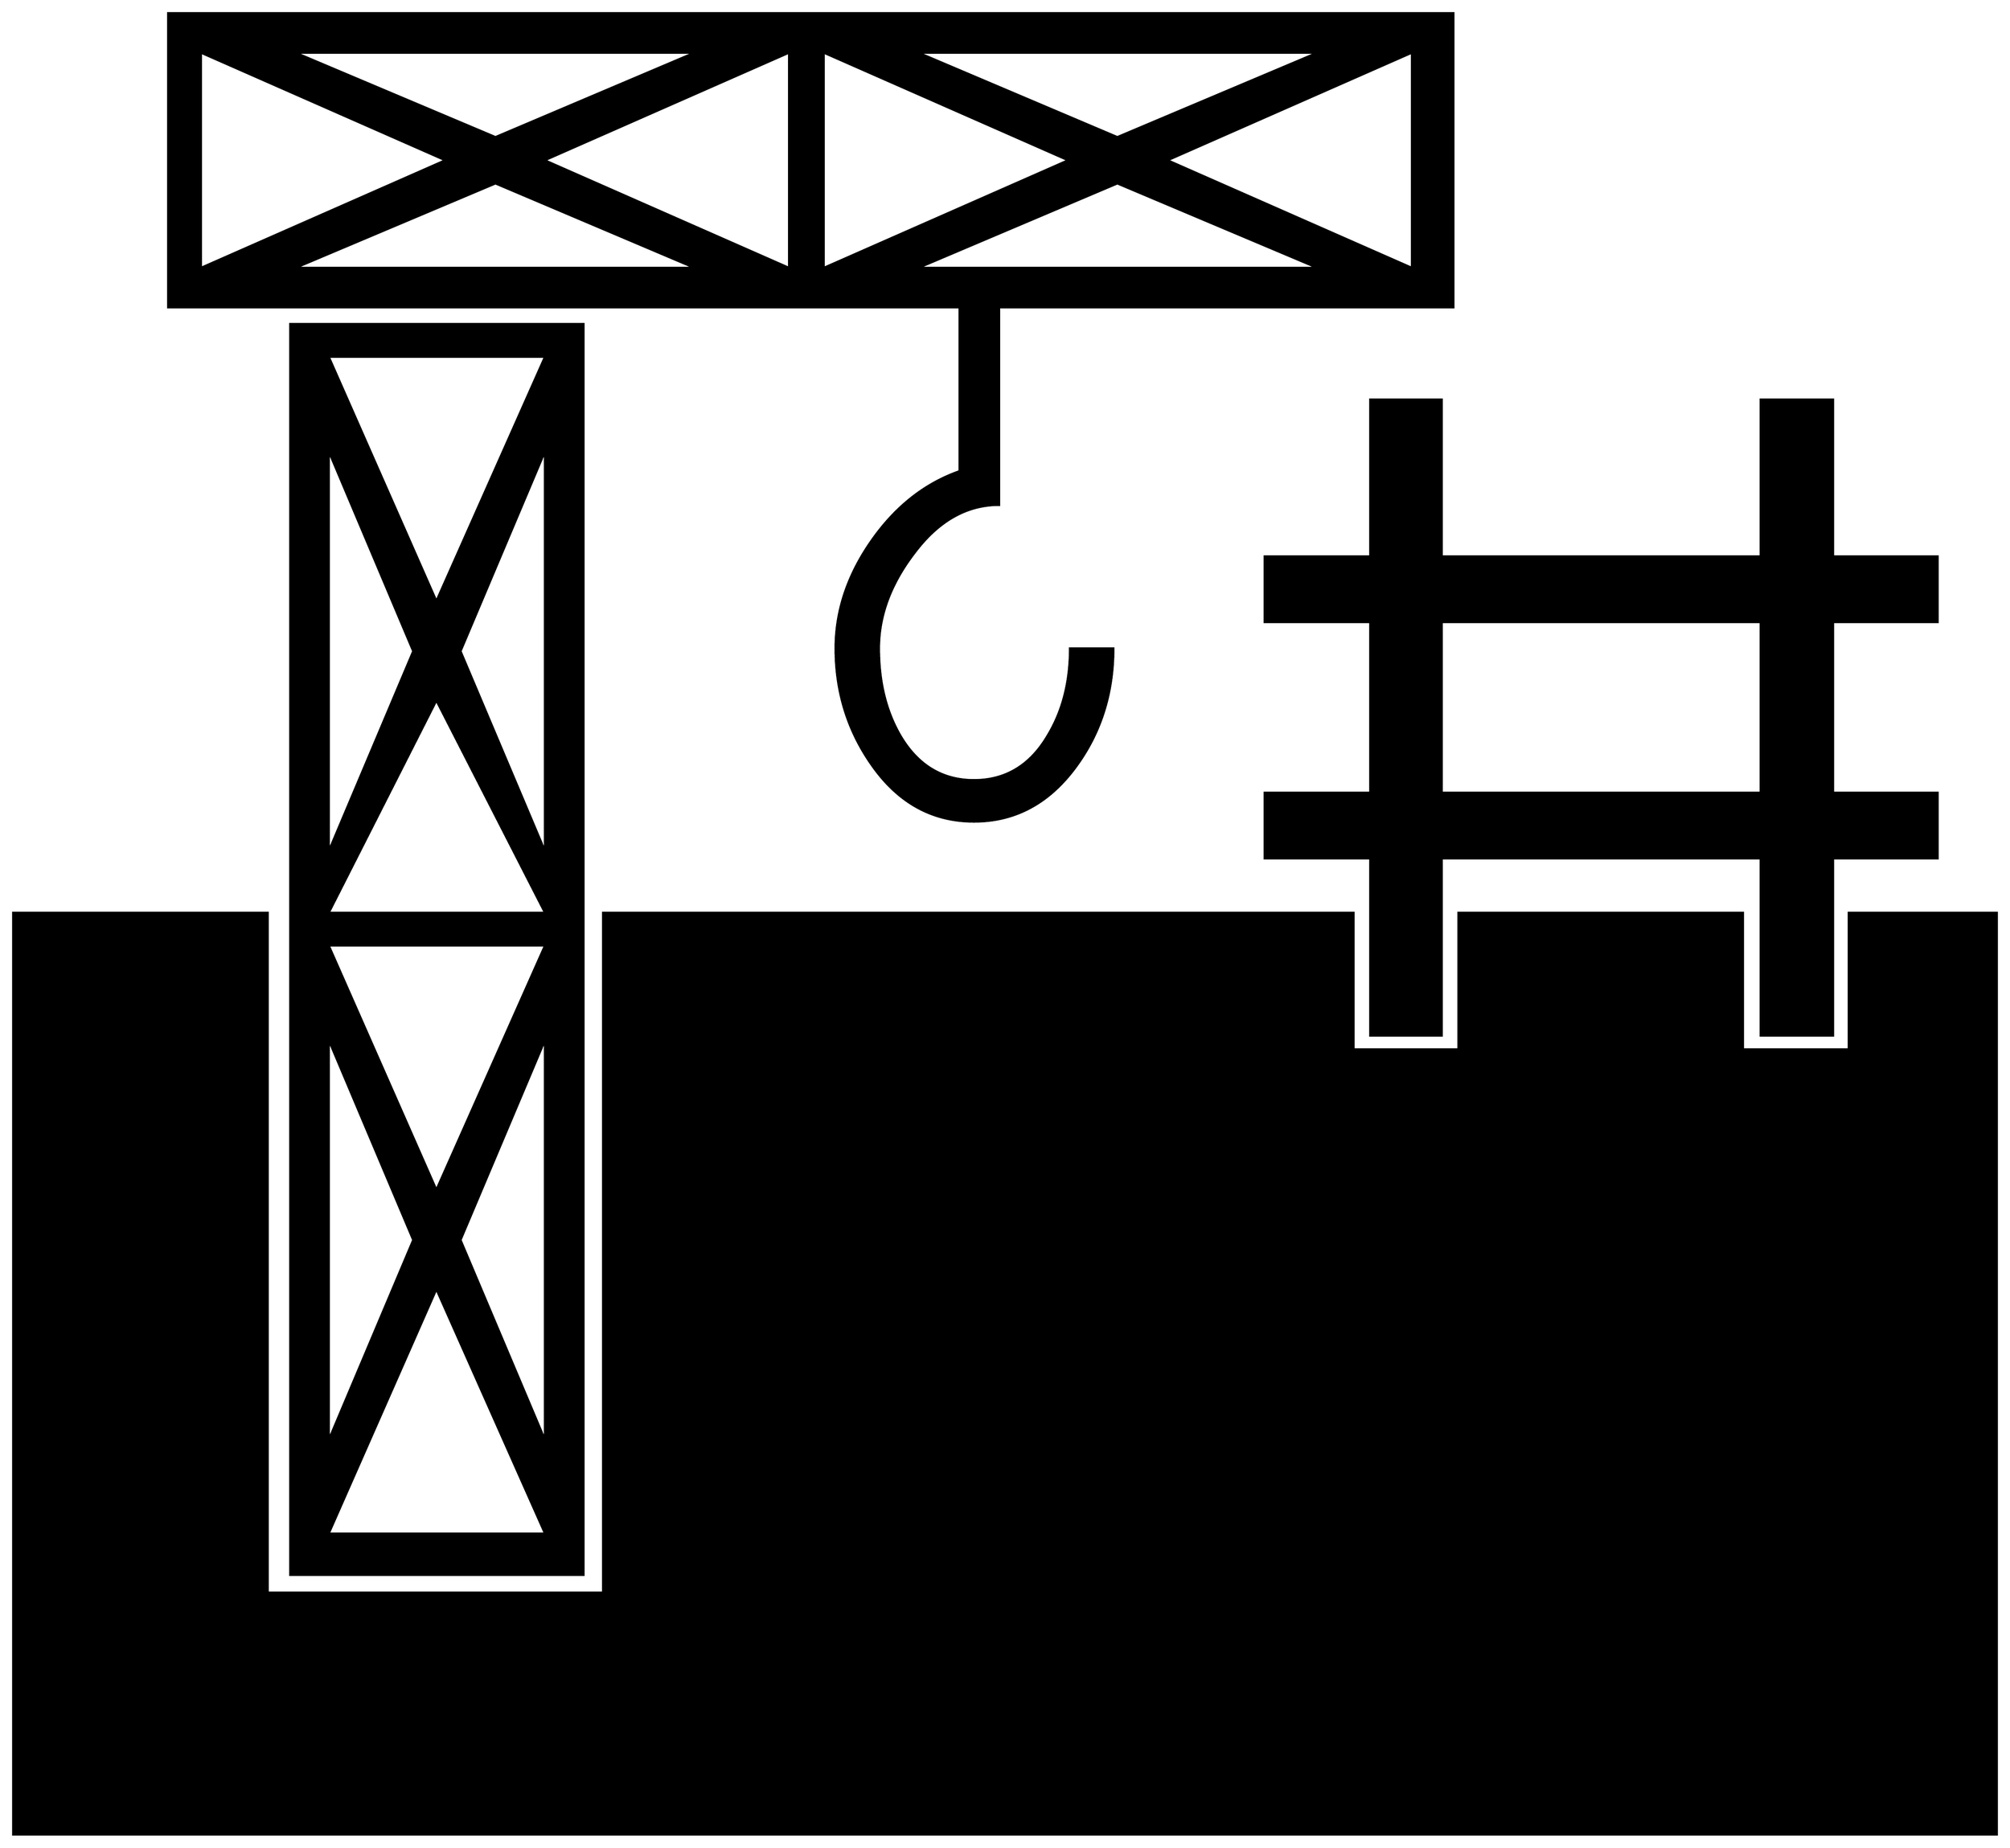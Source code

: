 


\begin{tikzpicture}[y=0.80pt, x=0.80pt, yscale=-1.0, xscale=1.0, inner sep=0pt, outer sep=0pt]
\begin{scope}[shift={(100.0,1622.0)},nonzero rule]
  \path[draw=.,fill=.,line width=1.600pt] (1987.0,-566.0) --
    (1879.0,-566.0) -- (1879.0,-383.0) -- (1804.0,-383.0) --
    (1804.0,-566.0) -- (1475.0,-566.0) -- (1475.0,-383.0) --
    (1401.0,-383.0) -- (1401.0,-566.0) -- (1292.0,-566.0) --
    (1292.0,-634.0) -- (1401.0,-634.0) -- (1401.0,-810.0) --
    (1292.0,-810.0) -- (1292.0,-878.0) -- (1401.0,-878.0) --
    (1401.0,-1040.0) -- (1475.0,-1040.0) -- (1475.0,-878.0) --
    (1804.0,-878.0) -- (1804.0,-1040.0) -- (1879.0,-1040.0) --
    (1879.0,-878.0) -- (1987.0,-878.0) -- (1987.0,-810.0) --
    (1879.0,-810.0) -- (1879.0,-634.0) -- (1987.0,-634.0) --
    (1987.0,-566.0) -- cycle(1487.0,-1135.0) -- (1018.0,-1135.0)
    -- (1018.0,-931.0) .. controls (984.667,-931.0) and
    (955.667,-914.667) .. (931.0,-882.0) .. controls (906.333,-850.0)
    and (894.0,-817.0) .. (894.0,-783.0) .. controls
    (894.0,-748.333) and (901.333,-718.333) .. (916.0,-693.0) ..
    controls (934.0,-662.333) and (959.333,-647.0) .. (992.0,-647.0)
    .. controls (1024.667,-647.0) and (1050.0,-662.333) ..
    (1068.0,-693.0) .. controls (1083.333,-718.333) and
    (1091.0,-748.333) .. (1091.0,-783.0) -- (1136.0,-783.0) ..
    controls (1136.0,-737.667) and (1123.667,-697.667) ..
    (1099.0,-663.0) .. controls (1071.0,-623.667) and
    (1035.333,-604.0) .. (992.0,-604.0) .. controls (948.667,-604.0)
    and (913.333,-623.667) .. (886.0,-663.0) .. controls
    (861.333,-698.333) and (849.0,-738.333) .. (849.0,-783.0) ..
    controls (849.0,-821.667) and (861.333,-858.667) .. (886.0,-894.0)
    .. controls (910.667,-929.333) and (941.0,-953.333) ..
    (977.0,-966.0) -- (977.0,-1135.0) -- (160.0,-1135.0) --
    (160.0,-1439.0) -- (1487.0,-1439.0) -- (1487.0,-1135.0) --
    cycle(2048.0,442.0) -- (0.0,442.0) -- (0.0,-510.0) --
    (263.0,-510.0) -- (263.0,192.0) -- (609.0,192.0) --
    (609.0,-510.0) -- (1384.0,-510.0) -- (1384.0,-369.0) --
    (1492.0,-369.0) -- (1492.0,-510.0) -- (1786.0,-510.0) --
    (1786.0,-369.0) -- (1895.0,-369.0) -- (1895.0,-510.0) --
    (2048.0,-510.0) -- (2048.0,442.0) -- cycle(589.0,174.0) --
    (286.0,174.0) -- (286.0,-1118.0) -- (589.0,-1118.0) --
    (589.0,174.0) -- cycle(1444.0,-1176.0) -- (1444.0,-1398.0)
    -- (1192.0,-1287.0) -- (1444.0,-1176.0) --
    cycle(1346.0,-1398.0) -- (935.0,-1398.0) -- (1140.0,-1311.0)
    -- (1346.0,-1398.0) -- cycle(1804.0,-634.0) --
    (1804.0,-810.0) -- (1475.0,-810.0) -- (1475.0,-634.0) --
    (1804.0,-634.0) -- cycle(1346.0,-1176.0) -- (1140.0,-1263.0)
    -- (935.0,-1176.0) -- (1346.0,-1176.0) --
    cycle(1089.0,-1287.0) -- (837.0,-1398.0) -- (837.0,-1176.0)
    -- (1089.0,-1287.0) -- cycle(801.0,-1176.0) --
    (801.0,-1398.0) -- (549.0,-1287.0) -- (801.0,-1176.0) --
    cycle(703.0,-1398.0) -- (292.0,-1398.0) -- (498.0,-1311.0)
    -- (703.0,-1398.0) -- cycle(703.0,-1176.0) --
    (498.0,-1263.0) -- (292.0,-1176.0) -- (703.0,-1176.0) --
    cycle(446.0,-1287.0) -- (194.0,-1398.0) -- (194.0,-1176.0)
    -- (446.0,-1287.0) -- cycle(549.0,-1084.0) --
    (326.0,-1084.0) -- (437.0,-832.0) -- (549.0,-1084.0) --
    cycle(549.0,-574.0) -- (549.0,-986.0) -- (462.0,-780.0) --
    (549.0,-574.0) -- cycle(413.0,-780.0) -- (326.0,-986.0) --
    (326.0,-574.0) -- (413.0,-780.0) -- cycle(549.0,-510.0) --
    (437.0,-729.0) -- (326.0,-510.0) -- (549.0,-510.0) --
    cycle(549.0,-476.0) -- (326.0,-476.0) -- (437.0,-224.0) --
    (549.0,-476.0) -- cycle(549.0,34.0) -- (549.0,-378.0) --
    (462.0,-172.0) -- (549.0,34.0) -- cycle(413.0,-172.0) --
    (326.0,-378.0) -- (326.0,34.0) -- (413.0,-172.0) --
    cycle(549.0,131.0) -- (437.0,-121.0) -- (326.0,131.0) --
    (549.0,131.0) -- cycle;
\end{scope}

\end{tikzpicture}

